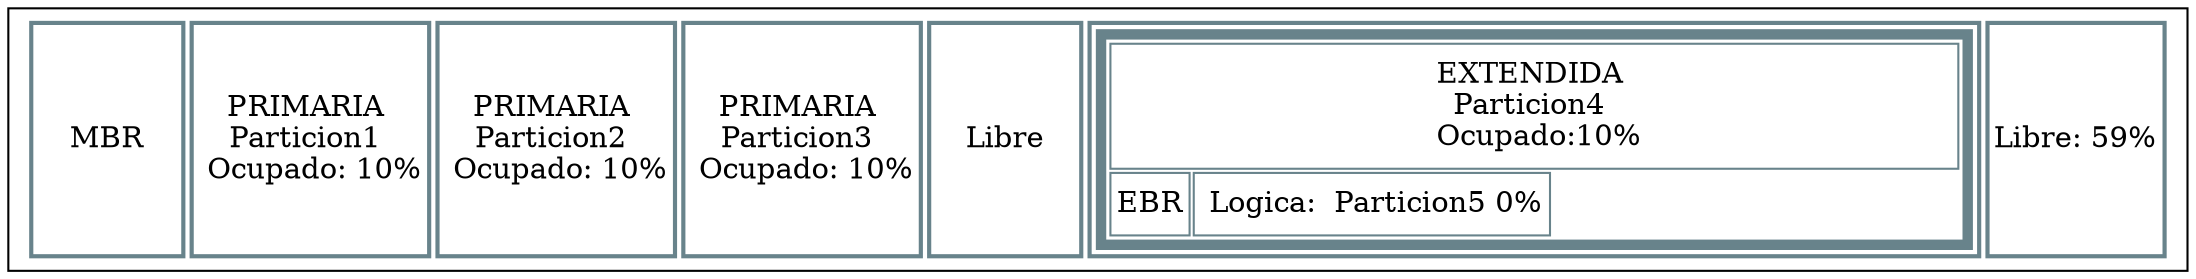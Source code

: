 digraph G{
tbl [
shape=box
label=<
<table border='0' cellborder='2' width='100' height="30" color='lightblue4'>
<tr><td height='30' width='75'> MBR </td><td height='30' width='75.0'>PRIMARIA <br/>Particion1 <br/> Ocupado: 10%</td><td height='30' width='75.0'>PRIMARIA <br/>Particion2 <br/> Ocupado: 10%</td><td height='30' width='75.0'>PRIMARIA <br/>Particion3 <br/> Ocupado: 10%</td><td height='30' width='75.0'>Libre</td><td  height='30' width='15.0'>
<table border='5'  height='30' WIDTH='15.0' cellborder='1'>
 <tr>  <td height='60' colspan='100%'>EXTENDIDA <br/>Particion4 <br/> Ocupado:10%</td>  </tr>
<tr><td height='30'>EBR</td><td height='30'> Logica:  Particion5 0%</td></tr>
</table>
</td><td height='30' width='75.0'>Libre: 59%</td>     </tr>
</table>
>];
}